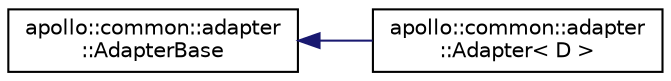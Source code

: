 digraph "Graphical Class Hierarchy"
{
  edge [fontname="Helvetica",fontsize="10",labelfontname="Helvetica",labelfontsize="10"];
  node [fontname="Helvetica",fontsize="10",shape=record];
  rankdir="LR";
  Node1 [label="apollo::common::adapter\l::AdapterBase",height=0.2,width=0.4,color="black", fillcolor="white", style="filled",URL="$classapollo_1_1common_1_1adapter_1_1AdapterBase.html",tooltip="Base interface of all concrete adapters. "];
  Node1 -> Node2 [dir="back",color="midnightblue",fontsize="10",style="solid",fontname="Helvetica"];
  Node2 [label="apollo::common::adapter\l::Adapter\< D \>",height=0.2,width=0.4,color="black", fillcolor="white", style="filled",URL="$classapollo_1_1common_1_1adapter_1_1Adapter.html",tooltip="this class serves as the interface and a layer of abstraction for Apollo modules to interact with var..."];
}
